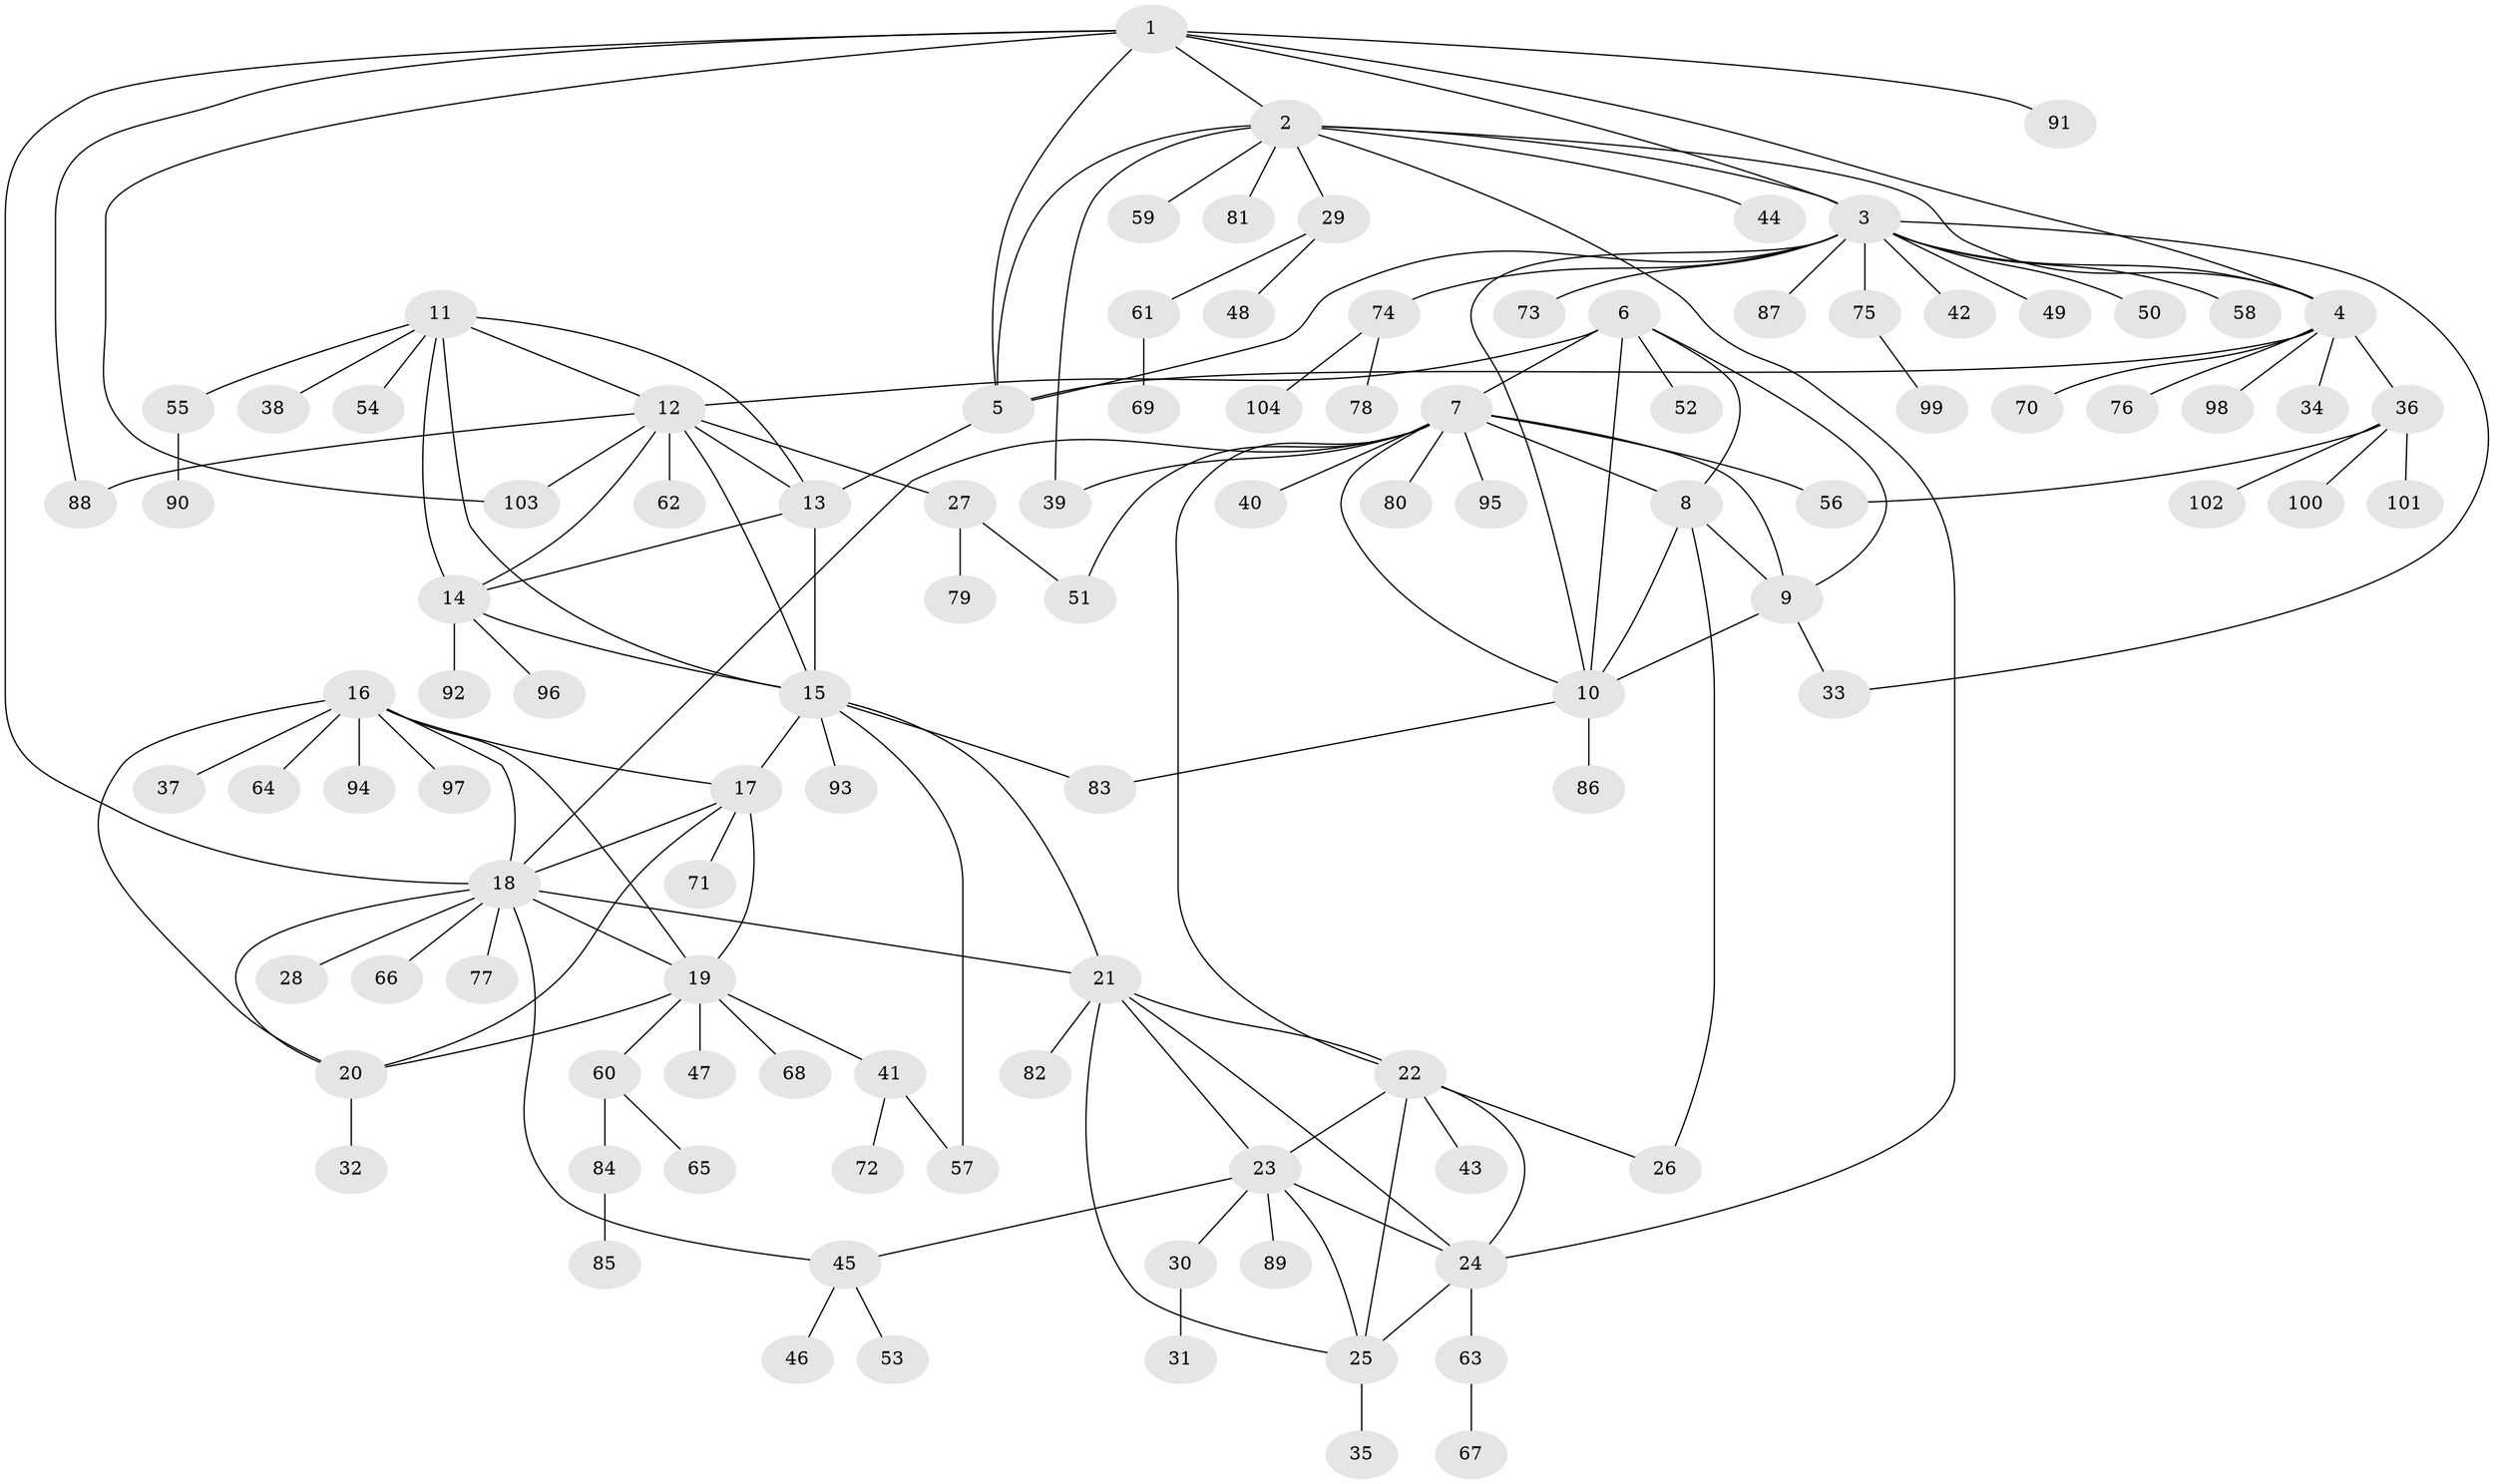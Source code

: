 // Generated by graph-tools (version 1.1) at 2025/50/03/09/25 03:50:37]
// undirected, 104 vertices, 149 edges
graph export_dot {
graph [start="1"]
  node [color=gray90,style=filled];
  1;
  2;
  3;
  4;
  5;
  6;
  7;
  8;
  9;
  10;
  11;
  12;
  13;
  14;
  15;
  16;
  17;
  18;
  19;
  20;
  21;
  22;
  23;
  24;
  25;
  26;
  27;
  28;
  29;
  30;
  31;
  32;
  33;
  34;
  35;
  36;
  37;
  38;
  39;
  40;
  41;
  42;
  43;
  44;
  45;
  46;
  47;
  48;
  49;
  50;
  51;
  52;
  53;
  54;
  55;
  56;
  57;
  58;
  59;
  60;
  61;
  62;
  63;
  64;
  65;
  66;
  67;
  68;
  69;
  70;
  71;
  72;
  73;
  74;
  75;
  76;
  77;
  78;
  79;
  80;
  81;
  82;
  83;
  84;
  85;
  86;
  87;
  88;
  89;
  90;
  91;
  92;
  93;
  94;
  95;
  96;
  97;
  98;
  99;
  100;
  101;
  102;
  103;
  104;
  1 -- 2;
  1 -- 3;
  1 -- 4;
  1 -- 5;
  1 -- 18;
  1 -- 88;
  1 -- 91;
  1 -- 103;
  2 -- 3;
  2 -- 4;
  2 -- 5;
  2 -- 24;
  2 -- 29;
  2 -- 39;
  2 -- 44;
  2 -- 59;
  2 -- 81;
  3 -- 4;
  3 -- 5;
  3 -- 10;
  3 -- 33;
  3 -- 42;
  3 -- 49;
  3 -- 50;
  3 -- 58;
  3 -- 73;
  3 -- 74;
  3 -- 75;
  3 -- 87;
  4 -- 5;
  4 -- 34;
  4 -- 36;
  4 -- 70;
  4 -- 76;
  4 -- 98;
  5 -- 13;
  6 -- 7;
  6 -- 8;
  6 -- 9;
  6 -- 10;
  6 -- 12;
  6 -- 52;
  7 -- 8;
  7 -- 9;
  7 -- 10;
  7 -- 18;
  7 -- 22;
  7 -- 39;
  7 -- 40;
  7 -- 51;
  7 -- 56;
  7 -- 80;
  7 -- 95;
  8 -- 9;
  8 -- 10;
  8 -- 26;
  9 -- 10;
  9 -- 33;
  10 -- 83;
  10 -- 86;
  11 -- 12;
  11 -- 13;
  11 -- 14;
  11 -- 15;
  11 -- 38;
  11 -- 54;
  11 -- 55;
  12 -- 13;
  12 -- 14;
  12 -- 15;
  12 -- 27;
  12 -- 62;
  12 -- 88;
  12 -- 103;
  13 -- 14;
  13 -- 15;
  14 -- 15;
  14 -- 92;
  14 -- 96;
  15 -- 17;
  15 -- 21;
  15 -- 57;
  15 -- 83;
  15 -- 93;
  16 -- 17;
  16 -- 18;
  16 -- 19;
  16 -- 20;
  16 -- 37;
  16 -- 64;
  16 -- 94;
  16 -- 97;
  17 -- 18;
  17 -- 19;
  17 -- 20;
  17 -- 71;
  18 -- 19;
  18 -- 20;
  18 -- 21;
  18 -- 28;
  18 -- 45;
  18 -- 66;
  18 -- 77;
  19 -- 20;
  19 -- 41;
  19 -- 47;
  19 -- 60;
  19 -- 68;
  20 -- 32;
  21 -- 22;
  21 -- 23;
  21 -- 24;
  21 -- 25;
  21 -- 82;
  22 -- 23;
  22 -- 24;
  22 -- 25;
  22 -- 26;
  22 -- 43;
  23 -- 24;
  23 -- 25;
  23 -- 30;
  23 -- 45;
  23 -- 89;
  24 -- 25;
  24 -- 63;
  25 -- 35;
  27 -- 51;
  27 -- 79;
  29 -- 48;
  29 -- 61;
  30 -- 31;
  36 -- 56;
  36 -- 100;
  36 -- 101;
  36 -- 102;
  41 -- 57;
  41 -- 72;
  45 -- 46;
  45 -- 53;
  55 -- 90;
  60 -- 65;
  60 -- 84;
  61 -- 69;
  63 -- 67;
  74 -- 78;
  74 -- 104;
  75 -- 99;
  84 -- 85;
}
